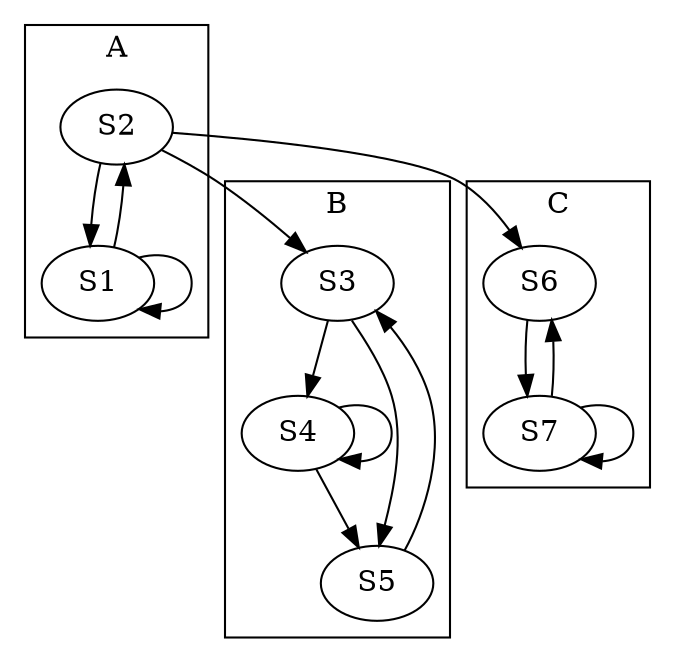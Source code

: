 digraph{
    S2 -> S3
    S2 -> S6

    subgraph cluster1 {
        label="A"
        S1 -> {S1,S2}
        S2 -> S1
    }
    subgraph cluster2 {
        label="B"
        S3 -> {S4, S5}
        S4 -> {S4, S5}
        S5 -> S3
    }
    subgraph cluster3 {
        label="C"
        S6 -> S7
        S7 -> {S6, S7}
    }
}
